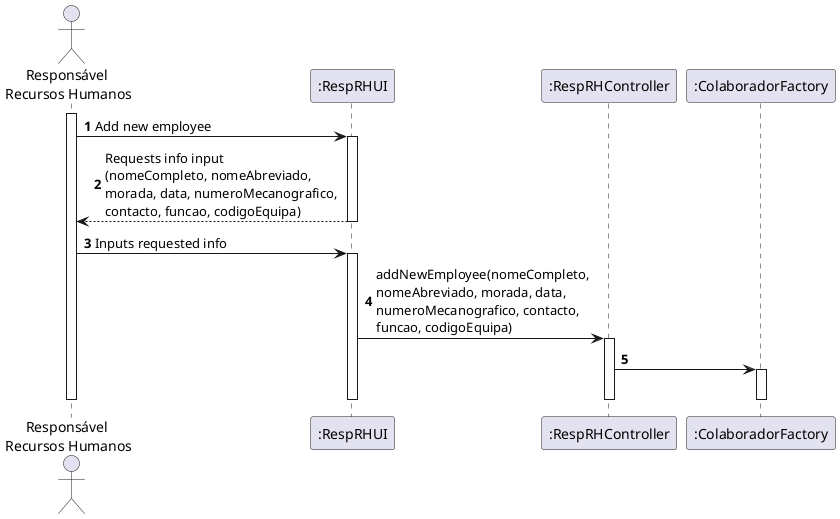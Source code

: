 @startuml
autonumber

actor "Responsável \nRecursos Humanos" as RRH
participant ":RespRHUI" as RRHUI
participant ":RespRHController" as RRHCTRL
participant ":ColaboradorFactory" as COLABFACTORY

activate RRH
RRH -> RRHUI : Add new employee
activate RRHUI
RRHUI --> RRH : Requests info input \n(nomeCompleto, nomeAbreviado, \nmorada, data, numeroMecanografico, \ncontacto, funcao, codigoEquipa)
deactivate RRHUI

RRH -> RRHUI : Inputs requested info
activate RRHUI
RRHUI -> RRHCTRL : addNewEmployee(nomeCompleto, \nnomeAbreviado, morada, data, \nnumeroMecanografico, contacto, \nfuncao, codigoEquipa)
activate RRHCTRL
RRHCTRL -> COLABFACTORY
activate COLABFACTORY

deactivate COLABFACTORY

deactivate RRHCTRL


deactivate RRHUI
deactivate RRH



@enduml

